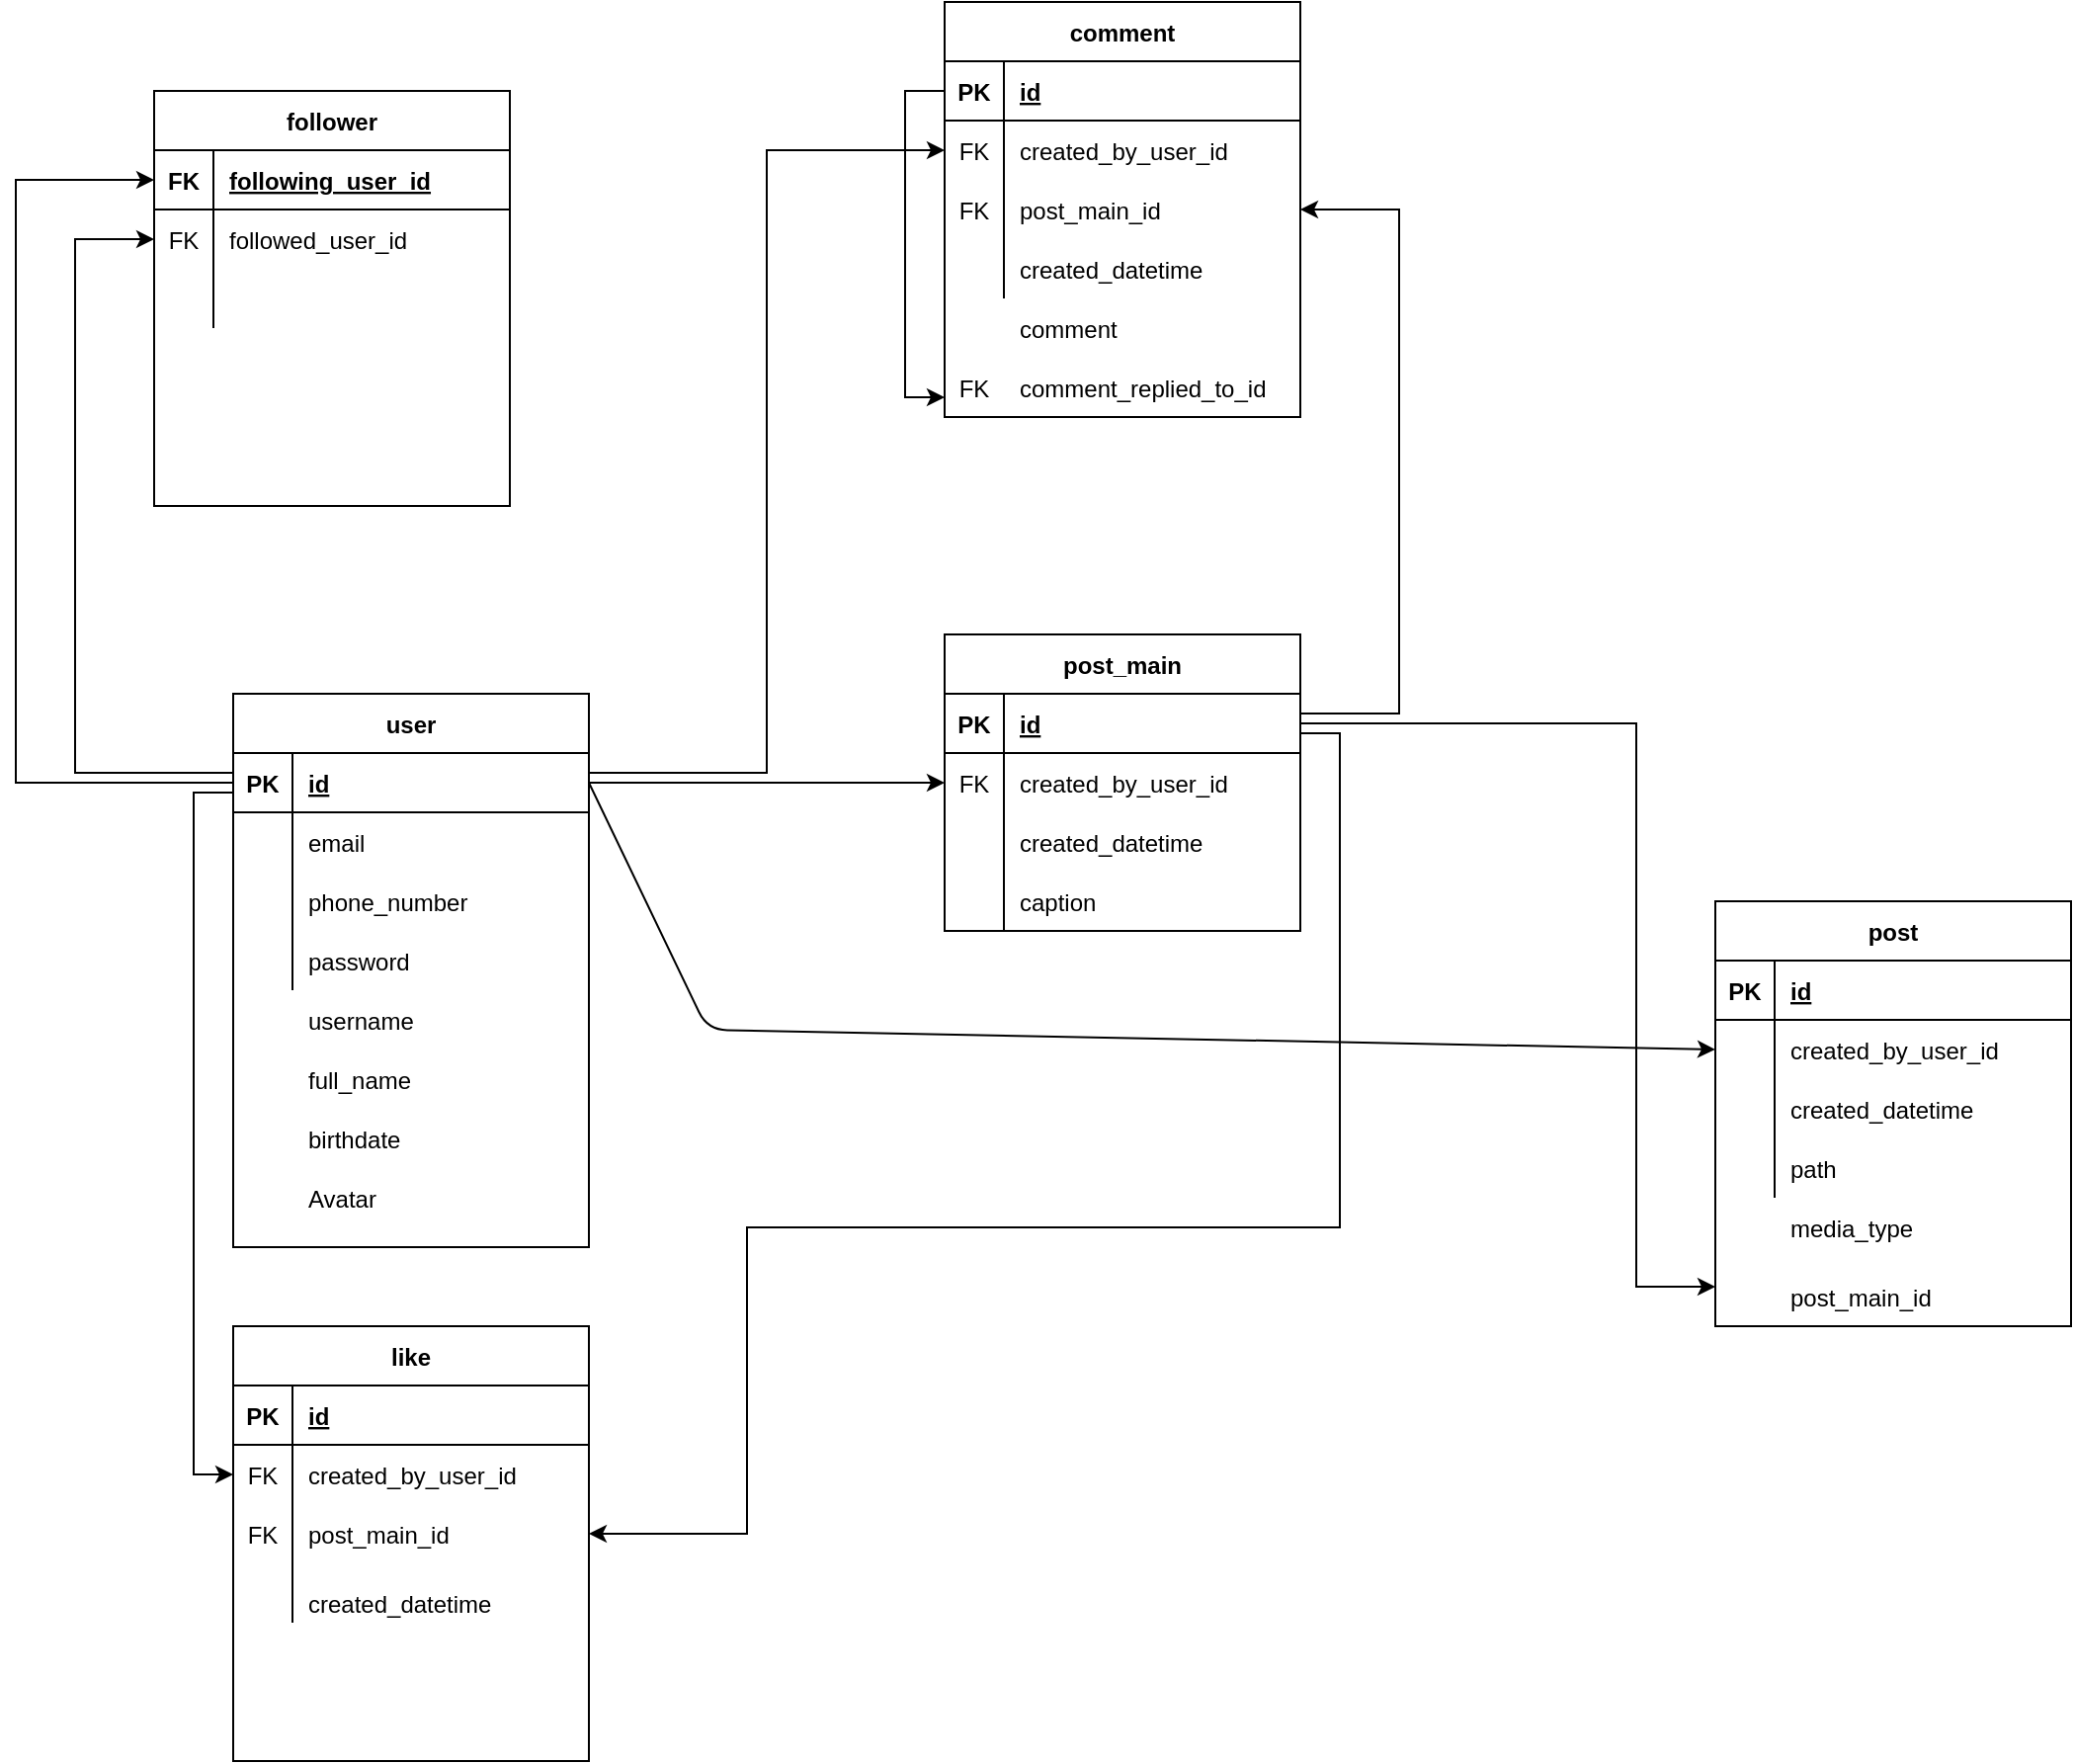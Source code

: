 <mxfile version="20.8.5" type="device"><diagram id="n9DE9smfEkgQzYJsBdhr" name="หน้า-1"><mxGraphModel dx="1160" dy="1687" grid="1" gridSize="10" guides="1" tooltips="1" connect="1" arrows="1" fold="1" page="1" pageScale="1" pageWidth="827" pageHeight="1169" math="0" shadow="0"><root><mxCell id="0"/><mxCell id="1" parent="0"/><mxCell id="JcZZN16-O_PrBwROxKfJ-8" value="user" style="shape=table;startSize=30;container=1;collapsible=1;childLayout=tableLayout;fixedRows=1;rowLines=0;fontStyle=1;align=center;resizeLast=1;" parent="1" vertex="1"><mxGeometry x="340" y="310" width="180" height="280" as="geometry"/></mxCell><mxCell id="JcZZN16-O_PrBwROxKfJ-9" value="" style="shape=tableRow;horizontal=0;startSize=0;swimlaneHead=0;swimlaneBody=0;fillColor=none;collapsible=0;dropTarget=0;points=[[0,0.5],[1,0.5]];portConstraint=eastwest;top=0;left=0;right=0;bottom=1;" parent="JcZZN16-O_PrBwROxKfJ-8" vertex="1"><mxGeometry y="30" width="180" height="30" as="geometry"/></mxCell><mxCell id="JcZZN16-O_PrBwROxKfJ-10" value="PK" style="shape=partialRectangle;connectable=0;fillColor=none;top=0;left=0;bottom=0;right=0;fontStyle=1;overflow=hidden;" parent="JcZZN16-O_PrBwROxKfJ-9" vertex="1"><mxGeometry width="30" height="30" as="geometry"><mxRectangle width="30" height="30" as="alternateBounds"/></mxGeometry></mxCell><mxCell id="JcZZN16-O_PrBwROxKfJ-11" value="id" style="shape=partialRectangle;connectable=0;fillColor=none;top=0;left=0;bottom=0;right=0;align=left;spacingLeft=6;fontStyle=5;overflow=hidden;" parent="JcZZN16-O_PrBwROxKfJ-9" vertex="1"><mxGeometry x="30" width="150" height="30" as="geometry"><mxRectangle width="150" height="30" as="alternateBounds"/></mxGeometry></mxCell><mxCell id="JcZZN16-O_PrBwROxKfJ-18" value="" style="shape=tableRow;horizontal=0;startSize=0;swimlaneHead=0;swimlaneBody=0;fillColor=none;collapsible=0;dropTarget=0;points=[[0,0.5],[1,0.5]];portConstraint=eastwest;top=0;left=0;right=0;bottom=0;" parent="JcZZN16-O_PrBwROxKfJ-8" vertex="1"><mxGeometry y="60" width="180" height="30" as="geometry"/></mxCell><mxCell id="JcZZN16-O_PrBwROxKfJ-19" value="" style="shape=partialRectangle;connectable=0;fillColor=none;top=0;left=0;bottom=0;right=0;editable=1;overflow=hidden;" parent="JcZZN16-O_PrBwROxKfJ-18" vertex="1"><mxGeometry width="30" height="30" as="geometry"><mxRectangle width="30" height="30" as="alternateBounds"/></mxGeometry></mxCell><mxCell id="JcZZN16-O_PrBwROxKfJ-20" value="email" style="shape=partialRectangle;connectable=0;fillColor=none;top=0;left=0;bottom=0;right=0;align=left;spacingLeft=6;overflow=hidden;" parent="JcZZN16-O_PrBwROxKfJ-18" vertex="1"><mxGeometry x="30" width="150" height="30" as="geometry"><mxRectangle width="150" height="30" as="alternateBounds"/></mxGeometry></mxCell><mxCell id="JcZZN16-O_PrBwROxKfJ-12" value="" style="shape=tableRow;horizontal=0;startSize=0;swimlaneHead=0;swimlaneBody=0;fillColor=none;collapsible=0;dropTarget=0;points=[[0,0.5],[1,0.5]];portConstraint=eastwest;top=0;left=0;right=0;bottom=0;" parent="JcZZN16-O_PrBwROxKfJ-8" vertex="1"><mxGeometry y="90" width="180" height="30" as="geometry"/></mxCell><mxCell id="JcZZN16-O_PrBwROxKfJ-13" value="" style="shape=partialRectangle;connectable=0;fillColor=none;top=0;left=0;bottom=0;right=0;editable=1;overflow=hidden;" parent="JcZZN16-O_PrBwROxKfJ-12" vertex="1"><mxGeometry width="30" height="30" as="geometry"><mxRectangle width="30" height="30" as="alternateBounds"/></mxGeometry></mxCell><mxCell id="JcZZN16-O_PrBwROxKfJ-14" value="phone_number" style="shape=partialRectangle;connectable=0;fillColor=none;top=0;left=0;bottom=0;right=0;align=left;spacingLeft=6;overflow=hidden;" parent="JcZZN16-O_PrBwROxKfJ-12" vertex="1"><mxGeometry x="30" width="150" height="30" as="geometry"><mxRectangle width="150" height="30" as="alternateBounds"/></mxGeometry></mxCell><mxCell id="JcZZN16-O_PrBwROxKfJ-15" value="" style="shape=tableRow;horizontal=0;startSize=0;swimlaneHead=0;swimlaneBody=0;fillColor=none;collapsible=0;dropTarget=0;points=[[0,0.5],[1,0.5]];portConstraint=eastwest;top=0;left=0;right=0;bottom=0;" parent="JcZZN16-O_PrBwROxKfJ-8" vertex="1"><mxGeometry y="120" width="180" height="30" as="geometry"/></mxCell><mxCell id="JcZZN16-O_PrBwROxKfJ-16" value="" style="shape=partialRectangle;connectable=0;fillColor=none;top=0;left=0;bottom=0;right=0;editable=1;overflow=hidden;" parent="JcZZN16-O_PrBwROxKfJ-15" vertex="1"><mxGeometry width="30" height="30" as="geometry"><mxRectangle width="30" height="30" as="alternateBounds"/></mxGeometry></mxCell><mxCell id="JcZZN16-O_PrBwROxKfJ-17" value="password" style="shape=partialRectangle;connectable=0;fillColor=none;top=0;left=0;bottom=0;right=0;align=left;spacingLeft=6;overflow=hidden;" parent="JcZZN16-O_PrBwROxKfJ-15" vertex="1"><mxGeometry x="30" width="150" height="30" as="geometry"><mxRectangle width="150" height="30" as="alternateBounds"/></mxGeometry></mxCell><mxCell id="JcZZN16-O_PrBwROxKfJ-25" value="post_main" style="shape=table;startSize=30;container=1;collapsible=1;childLayout=tableLayout;fixedRows=1;rowLines=0;fontStyle=1;align=center;resizeLast=1;" parent="1" vertex="1"><mxGeometry x="700" y="280" width="180" height="150" as="geometry"/></mxCell><mxCell id="JcZZN16-O_PrBwROxKfJ-26" value="" style="shape=tableRow;horizontal=0;startSize=0;swimlaneHead=0;swimlaneBody=0;fillColor=none;collapsible=0;dropTarget=0;points=[[0,0.5],[1,0.5]];portConstraint=eastwest;top=0;left=0;right=0;bottom=1;" parent="JcZZN16-O_PrBwROxKfJ-25" vertex="1"><mxGeometry y="30" width="180" height="30" as="geometry"/></mxCell><mxCell id="JcZZN16-O_PrBwROxKfJ-27" value="PK" style="shape=partialRectangle;connectable=0;fillColor=none;top=0;left=0;bottom=0;right=0;fontStyle=1;overflow=hidden;" parent="JcZZN16-O_PrBwROxKfJ-26" vertex="1"><mxGeometry width="30" height="30" as="geometry"><mxRectangle width="30" height="30" as="alternateBounds"/></mxGeometry></mxCell><mxCell id="JcZZN16-O_PrBwROxKfJ-28" value="id" style="shape=partialRectangle;connectable=0;fillColor=none;top=0;left=0;bottom=0;right=0;align=left;spacingLeft=6;fontStyle=5;overflow=hidden;" parent="JcZZN16-O_PrBwROxKfJ-26" vertex="1"><mxGeometry x="30" width="150" height="30" as="geometry"><mxRectangle width="150" height="30" as="alternateBounds"/></mxGeometry></mxCell><mxCell id="JcZZN16-O_PrBwROxKfJ-29" value="" style="shape=tableRow;horizontal=0;startSize=0;swimlaneHead=0;swimlaneBody=0;fillColor=none;collapsible=0;dropTarget=0;points=[[0,0.5],[1,0.5]];portConstraint=eastwest;top=0;left=0;right=0;bottom=0;" parent="JcZZN16-O_PrBwROxKfJ-25" vertex="1"><mxGeometry y="60" width="180" height="30" as="geometry"/></mxCell><mxCell id="JcZZN16-O_PrBwROxKfJ-30" value="FK" style="shape=partialRectangle;connectable=0;fillColor=none;top=0;left=0;bottom=0;right=0;editable=1;overflow=hidden;" parent="JcZZN16-O_PrBwROxKfJ-29" vertex="1"><mxGeometry width="30" height="30" as="geometry"><mxRectangle width="30" height="30" as="alternateBounds"/></mxGeometry></mxCell><mxCell id="JcZZN16-O_PrBwROxKfJ-31" value="created_by_user_id" style="shape=partialRectangle;connectable=0;fillColor=none;top=0;left=0;bottom=0;right=0;align=left;spacingLeft=6;overflow=hidden;" parent="JcZZN16-O_PrBwROxKfJ-29" vertex="1"><mxGeometry x="30" width="150" height="30" as="geometry"><mxRectangle width="150" height="30" as="alternateBounds"/></mxGeometry></mxCell><mxCell id="JcZZN16-O_PrBwROxKfJ-32" value="" style="shape=tableRow;horizontal=0;startSize=0;swimlaneHead=0;swimlaneBody=0;fillColor=none;collapsible=0;dropTarget=0;points=[[0,0.5],[1,0.5]];portConstraint=eastwest;top=0;left=0;right=0;bottom=0;" parent="JcZZN16-O_PrBwROxKfJ-25" vertex="1"><mxGeometry y="90" width="180" height="30" as="geometry"/></mxCell><mxCell id="JcZZN16-O_PrBwROxKfJ-33" value="" style="shape=partialRectangle;connectable=0;fillColor=none;top=0;left=0;bottom=0;right=0;editable=1;overflow=hidden;" parent="JcZZN16-O_PrBwROxKfJ-32" vertex="1"><mxGeometry width="30" height="30" as="geometry"><mxRectangle width="30" height="30" as="alternateBounds"/></mxGeometry></mxCell><mxCell id="JcZZN16-O_PrBwROxKfJ-34" value="created_datetime" style="shape=partialRectangle;connectable=0;fillColor=none;top=0;left=0;bottom=0;right=0;align=left;spacingLeft=6;overflow=hidden;" parent="JcZZN16-O_PrBwROxKfJ-32" vertex="1"><mxGeometry x="30" width="150" height="30" as="geometry"><mxRectangle width="150" height="30" as="alternateBounds"/></mxGeometry></mxCell><mxCell id="JcZZN16-O_PrBwROxKfJ-35" value="" style="shape=tableRow;horizontal=0;startSize=0;swimlaneHead=0;swimlaneBody=0;fillColor=none;collapsible=0;dropTarget=0;points=[[0,0.5],[1,0.5]];portConstraint=eastwest;top=0;left=0;right=0;bottom=0;" parent="JcZZN16-O_PrBwROxKfJ-25" vertex="1"><mxGeometry y="120" width="180" height="30" as="geometry"/></mxCell><mxCell id="JcZZN16-O_PrBwROxKfJ-36" value="" style="shape=partialRectangle;connectable=0;fillColor=none;top=0;left=0;bottom=0;right=0;editable=1;overflow=hidden;" parent="JcZZN16-O_PrBwROxKfJ-35" vertex="1"><mxGeometry width="30" height="30" as="geometry"><mxRectangle width="30" height="30" as="alternateBounds"/></mxGeometry></mxCell><mxCell id="JcZZN16-O_PrBwROxKfJ-37" value="caption" style="shape=partialRectangle;connectable=0;fillColor=none;top=0;left=0;bottom=0;right=0;align=left;spacingLeft=6;overflow=hidden;" parent="JcZZN16-O_PrBwROxKfJ-35" vertex="1"><mxGeometry x="30" width="150" height="30" as="geometry"><mxRectangle width="150" height="30" as="alternateBounds"/></mxGeometry></mxCell><mxCell id="JcZZN16-O_PrBwROxKfJ-40" value="username" style="shape=partialRectangle;connectable=0;fillColor=none;top=0;left=0;bottom=0;right=0;align=left;spacingLeft=6;overflow=hidden;" parent="1" vertex="1"><mxGeometry x="370" y="460" width="150" height="30" as="geometry"><mxRectangle width="150" height="30" as="alternateBounds"/></mxGeometry></mxCell><mxCell id="JcZZN16-O_PrBwROxKfJ-41" value="full_name" style="shape=partialRectangle;connectable=0;fillColor=none;top=0;left=0;bottom=0;right=0;align=left;spacingLeft=6;overflow=hidden;" parent="1" vertex="1"><mxGeometry x="370" y="490" width="150" height="30" as="geometry"><mxRectangle width="150" height="30" as="alternateBounds"/></mxGeometry></mxCell><mxCell id="JcZZN16-O_PrBwROxKfJ-43" value="post" style="shape=table;startSize=30;container=1;collapsible=1;childLayout=tableLayout;fixedRows=1;rowLines=0;fontStyle=1;align=center;resizeLast=1;" parent="1" vertex="1"><mxGeometry x="1090" y="415" width="180" height="215" as="geometry"/></mxCell><mxCell id="JcZZN16-O_PrBwROxKfJ-44" value="" style="shape=tableRow;horizontal=0;startSize=0;swimlaneHead=0;swimlaneBody=0;fillColor=none;collapsible=0;dropTarget=0;points=[[0,0.5],[1,0.5]];portConstraint=eastwest;top=0;left=0;right=0;bottom=1;" parent="JcZZN16-O_PrBwROxKfJ-43" vertex="1"><mxGeometry y="30" width="180" height="30" as="geometry"/></mxCell><mxCell id="JcZZN16-O_PrBwROxKfJ-45" value="PK" style="shape=partialRectangle;connectable=0;fillColor=none;top=0;left=0;bottom=0;right=0;fontStyle=1;overflow=hidden;" parent="JcZZN16-O_PrBwROxKfJ-44" vertex="1"><mxGeometry width="30" height="30" as="geometry"><mxRectangle width="30" height="30" as="alternateBounds"/></mxGeometry></mxCell><mxCell id="JcZZN16-O_PrBwROxKfJ-46" value="id" style="shape=partialRectangle;connectable=0;fillColor=none;top=0;left=0;bottom=0;right=0;align=left;spacingLeft=6;fontStyle=5;overflow=hidden;" parent="JcZZN16-O_PrBwROxKfJ-44" vertex="1"><mxGeometry x="30" width="150" height="30" as="geometry"><mxRectangle width="150" height="30" as="alternateBounds"/></mxGeometry></mxCell><mxCell id="JcZZN16-O_PrBwROxKfJ-47" value="" style="shape=tableRow;horizontal=0;startSize=0;swimlaneHead=0;swimlaneBody=0;fillColor=none;collapsible=0;dropTarget=0;points=[[0,0.5],[1,0.5]];portConstraint=eastwest;top=0;left=0;right=0;bottom=0;" parent="JcZZN16-O_PrBwROxKfJ-43" vertex="1"><mxGeometry y="60" width="180" height="30" as="geometry"/></mxCell><mxCell id="JcZZN16-O_PrBwROxKfJ-48" value="" style="shape=partialRectangle;connectable=0;fillColor=none;top=0;left=0;bottom=0;right=0;editable=1;overflow=hidden;" parent="JcZZN16-O_PrBwROxKfJ-47" vertex="1"><mxGeometry width="30" height="30" as="geometry"><mxRectangle width="30" height="30" as="alternateBounds"/></mxGeometry></mxCell><mxCell id="JcZZN16-O_PrBwROxKfJ-49" value="created_by_user_id" style="shape=partialRectangle;connectable=0;fillColor=none;top=0;left=0;bottom=0;right=0;align=left;spacingLeft=6;overflow=hidden;" parent="JcZZN16-O_PrBwROxKfJ-47" vertex="1"><mxGeometry x="30" width="150" height="30" as="geometry"><mxRectangle width="150" height="30" as="alternateBounds"/></mxGeometry></mxCell><mxCell id="JcZZN16-O_PrBwROxKfJ-50" value="" style="shape=tableRow;horizontal=0;startSize=0;swimlaneHead=0;swimlaneBody=0;fillColor=none;collapsible=0;dropTarget=0;points=[[0,0.5],[1,0.5]];portConstraint=eastwest;top=0;left=0;right=0;bottom=0;" parent="JcZZN16-O_PrBwROxKfJ-43" vertex="1"><mxGeometry y="90" width="180" height="30" as="geometry"/></mxCell><mxCell id="JcZZN16-O_PrBwROxKfJ-51" value="" style="shape=partialRectangle;connectable=0;fillColor=none;top=0;left=0;bottom=0;right=0;editable=1;overflow=hidden;" parent="JcZZN16-O_PrBwROxKfJ-50" vertex="1"><mxGeometry width="30" height="30" as="geometry"><mxRectangle width="30" height="30" as="alternateBounds"/></mxGeometry></mxCell><mxCell id="JcZZN16-O_PrBwROxKfJ-52" value="created_datetime" style="shape=partialRectangle;connectable=0;fillColor=none;top=0;left=0;bottom=0;right=0;align=left;spacingLeft=6;overflow=hidden;" parent="JcZZN16-O_PrBwROxKfJ-50" vertex="1"><mxGeometry x="30" width="150" height="30" as="geometry"><mxRectangle width="150" height="30" as="alternateBounds"/></mxGeometry></mxCell><mxCell id="JcZZN16-O_PrBwROxKfJ-53" value="" style="shape=tableRow;horizontal=0;startSize=0;swimlaneHead=0;swimlaneBody=0;fillColor=none;collapsible=0;dropTarget=0;points=[[0,0.5],[1,0.5]];portConstraint=eastwest;top=0;left=0;right=0;bottom=0;" parent="JcZZN16-O_PrBwROxKfJ-43" vertex="1"><mxGeometry y="120" width="180" height="30" as="geometry"/></mxCell><mxCell id="JcZZN16-O_PrBwROxKfJ-54" value="" style="shape=partialRectangle;connectable=0;fillColor=none;top=0;left=0;bottom=0;right=0;editable=1;overflow=hidden;" parent="JcZZN16-O_PrBwROxKfJ-53" vertex="1"><mxGeometry width="30" height="30" as="geometry"><mxRectangle width="30" height="30" as="alternateBounds"/></mxGeometry></mxCell><mxCell id="JcZZN16-O_PrBwROxKfJ-55" value="path" style="shape=partialRectangle;connectable=0;fillColor=none;top=0;left=0;bottom=0;right=0;align=left;spacingLeft=6;overflow=hidden;" parent="JcZZN16-O_PrBwROxKfJ-53" vertex="1"><mxGeometry x="30" width="150" height="30" as="geometry"><mxRectangle width="150" height="30" as="alternateBounds"/></mxGeometry></mxCell><mxCell id="JcZZN16-O_PrBwROxKfJ-57" value="media_type" style="shape=partialRectangle;connectable=0;fillColor=none;top=0;left=0;bottom=0;right=0;align=left;spacingLeft=6;overflow=hidden;" parent="1" vertex="1"><mxGeometry x="1120" y="565" width="150" height="30" as="geometry"><mxRectangle width="150" height="30" as="alternateBounds"/></mxGeometry></mxCell><mxCell id="JcZZN16-O_PrBwROxKfJ-74" style="edgeStyle=orthogonalEdgeStyle;rounded=0;orthogonalLoop=1;jettySize=auto;html=1;exitX=1;exitY=0.5;exitDx=0;exitDy=0;entryX=0;entryY=0.5;entryDx=0;entryDy=0;" parent="1" source="JcZZN16-O_PrBwROxKfJ-9" target="JcZZN16-O_PrBwROxKfJ-29" edge="1"><mxGeometry relative="1" as="geometry"/></mxCell><mxCell id="JcZZN16-O_PrBwROxKfJ-75" style="edgeStyle=orthogonalEdgeStyle;rounded=0;orthogonalLoop=1;jettySize=auto;html=1;exitX=1;exitY=0.5;exitDx=0;exitDy=0;" parent="1" source="JcZZN16-O_PrBwROxKfJ-26" edge="1"><mxGeometry relative="1" as="geometry"><mxPoint x="1090" y="610" as="targetPoint"/><Array as="points"><mxPoint x="1050" y="325"/><mxPoint x="1050" y="610"/></Array></mxGeometry></mxCell><mxCell id="JcZZN16-O_PrBwROxKfJ-77" value="comment" style="shape=table;startSize=30;container=1;collapsible=1;childLayout=tableLayout;fixedRows=1;rowLines=0;fontStyle=1;align=center;resizeLast=1;" parent="1" vertex="1"><mxGeometry x="700" y="-40" width="180" height="210" as="geometry"/></mxCell><mxCell id="JcZZN16-O_PrBwROxKfJ-78" value="" style="shape=tableRow;horizontal=0;startSize=0;swimlaneHead=0;swimlaneBody=0;fillColor=none;collapsible=0;dropTarget=0;points=[[0,0.5],[1,0.5]];portConstraint=eastwest;top=0;left=0;right=0;bottom=1;" parent="JcZZN16-O_PrBwROxKfJ-77" vertex="1"><mxGeometry y="30" width="180" height="30" as="geometry"/></mxCell><mxCell id="JcZZN16-O_PrBwROxKfJ-79" value="PK" style="shape=partialRectangle;connectable=0;fillColor=none;top=0;left=0;bottom=0;right=0;fontStyle=1;overflow=hidden;" parent="JcZZN16-O_PrBwROxKfJ-78" vertex="1"><mxGeometry width="30" height="30" as="geometry"><mxRectangle width="30" height="30" as="alternateBounds"/></mxGeometry></mxCell><mxCell id="JcZZN16-O_PrBwROxKfJ-80" value="id" style="shape=partialRectangle;connectable=0;fillColor=none;top=0;left=0;bottom=0;right=0;align=left;spacingLeft=6;fontStyle=5;overflow=hidden;" parent="JcZZN16-O_PrBwROxKfJ-78" vertex="1"><mxGeometry x="30" width="150" height="30" as="geometry"><mxRectangle width="150" height="30" as="alternateBounds"/></mxGeometry></mxCell><mxCell id="JcZZN16-O_PrBwROxKfJ-81" value="" style="shape=tableRow;horizontal=0;startSize=0;swimlaneHead=0;swimlaneBody=0;fillColor=none;collapsible=0;dropTarget=0;points=[[0,0.5],[1,0.5]];portConstraint=eastwest;top=0;left=0;right=0;bottom=0;" parent="JcZZN16-O_PrBwROxKfJ-77" vertex="1"><mxGeometry y="60" width="180" height="30" as="geometry"/></mxCell><mxCell id="JcZZN16-O_PrBwROxKfJ-82" value="FK" style="shape=partialRectangle;connectable=0;fillColor=none;top=0;left=0;bottom=0;right=0;editable=1;overflow=hidden;" parent="JcZZN16-O_PrBwROxKfJ-81" vertex="1"><mxGeometry width="30" height="30" as="geometry"><mxRectangle width="30" height="30" as="alternateBounds"/></mxGeometry></mxCell><mxCell id="JcZZN16-O_PrBwROxKfJ-83" value="created_by_user_id" style="shape=partialRectangle;connectable=0;fillColor=none;top=0;left=0;bottom=0;right=0;align=left;spacingLeft=6;overflow=hidden;" parent="JcZZN16-O_PrBwROxKfJ-81" vertex="1"><mxGeometry x="30" width="150" height="30" as="geometry"><mxRectangle width="150" height="30" as="alternateBounds"/></mxGeometry></mxCell><mxCell id="JcZZN16-O_PrBwROxKfJ-84" value="" style="shape=tableRow;horizontal=0;startSize=0;swimlaneHead=0;swimlaneBody=0;fillColor=none;collapsible=0;dropTarget=0;points=[[0,0.5],[1,0.5]];portConstraint=eastwest;top=0;left=0;right=0;bottom=0;" parent="JcZZN16-O_PrBwROxKfJ-77" vertex="1"><mxGeometry y="90" width="180" height="30" as="geometry"/></mxCell><mxCell id="JcZZN16-O_PrBwROxKfJ-85" value="FK" style="shape=partialRectangle;connectable=0;fillColor=none;top=0;left=0;bottom=0;right=0;editable=1;overflow=hidden;" parent="JcZZN16-O_PrBwROxKfJ-84" vertex="1"><mxGeometry width="30" height="30" as="geometry"><mxRectangle width="30" height="30" as="alternateBounds"/></mxGeometry></mxCell><mxCell id="JcZZN16-O_PrBwROxKfJ-86" value="post_main_id" style="shape=partialRectangle;connectable=0;fillColor=none;top=0;left=0;bottom=0;right=0;align=left;spacingLeft=6;overflow=hidden;" parent="JcZZN16-O_PrBwROxKfJ-84" vertex="1"><mxGeometry x="30" width="150" height="30" as="geometry"><mxRectangle width="150" height="30" as="alternateBounds"/></mxGeometry></mxCell><mxCell id="JcZZN16-O_PrBwROxKfJ-87" value="" style="shape=tableRow;horizontal=0;startSize=0;swimlaneHead=0;swimlaneBody=0;fillColor=none;collapsible=0;dropTarget=0;points=[[0,0.5],[1,0.5]];portConstraint=eastwest;top=0;left=0;right=0;bottom=0;" parent="JcZZN16-O_PrBwROxKfJ-77" vertex="1"><mxGeometry y="120" width="180" height="30" as="geometry"/></mxCell><mxCell id="JcZZN16-O_PrBwROxKfJ-88" value="" style="shape=partialRectangle;connectable=0;fillColor=none;top=0;left=0;bottom=0;right=0;editable=1;overflow=hidden;" parent="JcZZN16-O_PrBwROxKfJ-87" vertex="1"><mxGeometry width="30" height="30" as="geometry"><mxRectangle width="30" height="30" as="alternateBounds"/></mxGeometry></mxCell><mxCell id="JcZZN16-O_PrBwROxKfJ-89" value="created_datetime" style="shape=partialRectangle;connectable=0;fillColor=none;top=0;left=0;bottom=0;right=0;align=left;spacingLeft=6;overflow=hidden;" parent="JcZZN16-O_PrBwROxKfJ-87" vertex="1"><mxGeometry x="30" width="150" height="30" as="geometry"><mxRectangle width="150" height="30" as="alternateBounds"/></mxGeometry></mxCell><mxCell id="JcZZN16-O_PrBwROxKfJ-93" value="comment" style="shape=partialRectangle;connectable=0;fillColor=none;top=0;left=0;bottom=0;right=0;align=left;spacingLeft=6;overflow=hidden;" parent="1" vertex="1"><mxGeometry x="730" y="110" width="150" height="30" as="geometry"><mxRectangle width="150" height="30" as="alternateBounds"/></mxGeometry></mxCell><mxCell id="JcZZN16-O_PrBwROxKfJ-94" value="comment_replied_to_id" style="shape=partialRectangle;connectable=0;fillColor=none;top=0;left=0;bottom=0;right=0;align=left;spacingLeft=6;overflow=hidden;" parent="1" vertex="1"><mxGeometry x="730" y="140" width="150" height="30" as="geometry"><mxRectangle width="150" height="30" as="alternateBounds"/></mxGeometry></mxCell><mxCell id="JcZZN16-O_PrBwROxKfJ-95" style="edgeStyle=orthogonalEdgeStyle;rounded=0;orthogonalLoop=1;jettySize=auto;html=1;exitX=1;exitY=0.5;exitDx=0;exitDy=0;entryX=0;entryY=0.5;entryDx=0;entryDy=0;" parent="1" source="JcZZN16-O_PrBwROxKfJ-9" target="JcZZN16-O_PrBwROxKfJ-81" edge="1"><mxGeometry relative="1" as="geometry"><Array as="points"><mxPoint x="520" y="350"/><mxPoint x="610" y="350"/><mxPoint x="610" y="35"/></Array></mxGeometry></mxCell><mxCell id="JcZZN16-O_PrBwROxKfJ-98" style="edgeStyle=orthogonalEdgeStyle;rounded=0;orthogonalLoop=1;jettySize=auto;html=1;exitX=1;exitY=0.5;exitDx=0;exitDy=0;entryX=1;entryY=0.5;entryDx=0;entryDy=0;" parent="1" source="JcZZN16-O_PrBwROxKfJ-26" target="JcZZN16-O_PrBwROxKfJ-84" edge="1"><mxGeometry relative="1" as="geometry"><Array as="points"><mxPoint x="880" y="320"/><mxPoint x="930" y="320"/><mxPoint x="930" y="65"/></Array></mxGeometry></mxCell><mxCell id="JcZZN16-O_PrBwROxKfJ-99" style="edgeStyle=orthogonalEdgeStyle;rounded=0;orthogonalLoop=1;jettySize=auto;html=1;exitX=0;exitY=0.5;exitDx=0;exitDy=0;" parent="1" source="JcZZN16-O_PrBwROxKfJ-78" edge="1"><mxGeometry relative="1" as="geometry"><mxPoint x="700" y="160" as="targetPoint"/><Array as="points"><mxPoint x="680" y="5"/><mxPoint x="680" y="160"/></Array></mxGeometry></mxCell><mxCell id="JcZZN16-O_PrBwROxKfJ-100" value="FK" style="shape=partialRectangle;connectable=0;fillColor=none;top=0;left=0;bottom=0;right=0;editable=1;overflow=hidden;" parent="1" vertex="1"><mxGeometry x="700" y="140" width="30" height="30" as="geometry"><mxRectangle width="30" height="30" as="alternateBounds"/></mxGeometry></mxCell><mxCell id="JcZZN16-O_PrBwROxKfJ-101" value="follower" style="shape=table;startSize=30;container=1;collapsible=1;childLayout=tableLayout;fixedRows=1;rowLines=0;fontStyle=1;align=center;resizeLast=1;" parent="1" vertex="1"><mxGeometry x="300" y="5" width="180" height="210" as="geometry"/></mxCell><mxCell id="JcZZN16-O_PrBwROxKfJ-102" value="" style="shape=tableRow;horizontal=0;startSize=0;swimlaneHead=0;swimlaneBody=0;fillColor=none;collapsible=0;dropTarget=0;points=[[0,0.5],[1,0.5]];portConstraint=eastwest;top=0;left=0;right=0;bottom=1;" parent="JcZZN16-O_PrBwROxKfJ-101" vertex="1"><mxGeometry y="30" width="180" height="30" as="geometry"/></mxCell><mxCell id="JcZZN16-O_PrBwROxKfJ-103" value="FK" style="shape=partialRectangle;connectable=0;fillColor=none;top=0;left=0;bottom=0;right=0;fontStyle=1;overflow=hidden;" parent="JcZZN16-O_PrBwROxKfJ-102" vertex="1"><mxGeometry width="30" height="30" as="geometry"><mxRectangle width="30" height="30" as="alternateBounds"/></mxGeometry></mxCell><mxCell id="JcZZN16-O_PrBwROxKfJ-104" value="following_user_id" style="shape=partialRectangle;connectable=0;fillColor=none;top=0;left=0;bottom=0;right=0;align=left;spacingLeft=6;fontStyle=5;overflow=hidden;" parent="JcZZN16-O_PrBwROxKfJ-102" vertex="1"><mxGeometry x="30" width="150" height="30" as="geometry"><mxRectangle width="150" height="30" as="alternateBounds"/></mxGeometry></mxCell><mxCell id="JcZZN16-O_PrBwROxKfJ-108" value="" style="shape=tableRow;horizontal=0;startSize=0;swimlaneHead=0;swimlaneBody=0;fillColor=none;collapsible=0;dropTarget=0;points=[[0,0.5],[1,0.5]];portConstraint=eastwest;top=0;left=0;right=0;bottom=0;" parent="JcZZN16-O_PrBwROxKfJ-101" vertex="1"><mxGeometry y="60" width="180" height="30" as="geometry"/></mxCell><mxCell id="JcZZN16-O_PrBwROxKfJ-109" value="FK" style="shape=partialRectangle;connectable=0;fillColor=none;top=0;left=0;bottom=0;right=0;editable=1;overflow=hidden;" parent="JcZZN16-O_PrBwROxKfJ-108" vertex="1"><mxGeometry width="30" height="30" as="geometry"><mxRectangle width="30" height="30" as="alternateBounds"/></mxGeometry></mxCell><mxCell id="JcZZN16-O_PrBwROxKfJ-110" value="followed_user_id" style="shape=partialRectangle;connectable=0;fillColor=none;top=0;left=0;bottom=0;right=0;align=left;spacingLeft=6;overflow=hidden;" parent="JcZZN16-O_PrBwROxKfJ-108" vertex="1"><mxGeometry x="30" width="150" height="30" as="geometry"><mxRectangle width="150" height="30" as="alternateBounds"/></mxGeometry></mxCell><mxCell id="JcZZN16-O_PrBwROxKfJ-111" value="" style="shape=tableRow;horizontal=0;startSize=0;swimlaneHead=0;swimlaneBody=0;fillColor=none;collapsible=0;dropTarget=0;points=[[0,0.5],[1,0.5]];portConstraint=eastwest;top=0;left=0;right=0;bottom=0;" parent="JcZZN16-O_PrBwROxKfJ-101" vertex="1"><mxGeometry y="90" width="180" height="30" as="geometry"/></mxCell><mxCell id="JcZZN16-O_PrBwROxKfJ-112" value="" style="shape=partialRectangle;connectable=0;fillColor=none;top=0;left=0;bottom=0;right=0;editable=1;overflow=hidden;" parent="JcZZN16-O_PrBwROxKfJ-111" vertex="1"><mxGeometry width="30" height="30" as="geometry"><mxRectangle width="30" height="30" as="alternateBounds"/></mxGeometry></mxCell><mxCell id="JcZZN16-O_PrBwROxKfJ-113" value="" style="shape=partialRectangle;connectable=0;fillColor=none;top=0;left=0;bottom=0;right=0;align=left;spacingLeft=6;overflow=hidden;" parent="JcZZN16-O_PrBwROxKfJ-111" vertex="1"><mxGeometry x="30" width="150" height="30" as="geometry"><mxRectangle width="150" height="30" as="alternateBounds"/></mxGeometry></mxCell><mxCell id="JcZZN16-O_PrBwROxKfJ-117" style="edgeStyle=orthogonalEdgeStyle;rounded=0;orthogonalLoop=1;jettySize=auto;html=1;exitX=0;exitY=0.5;exitDx=0;exitDy=0;entryX=0;entryY=0.5;entryDx=0;entryDy=0;" parent="1" source="JcZZN16-O_PrBwROxKfJ-9" target="JcZZN16-O_PrBwROxKfJ-102" edge="1"><mxGeometry relative="1" as="geometry"><Array as="points"><mxPoint x="230" y="355"/><mxPoint x="230" y="50"/></Array></mxGeometry></mxCell><mxCell id="JcZZN16-O_PrBwROxKfJ-118" style="edgeStyle=orthogonalEdgeStyle;rounded=0;orthogonalLoop=1;jettySize=auto;html=1;exitX=0;exitY=0.5;exitDx=0;exitDy=0;entryX=0;entryY=0.5;entryDx=0;entryDy=0;" parent="1" source="JcZZN16-O_PrBwROxKfJ-9" target="JcZZN16-O_PrBwROxKfJ-108" edge="1"><mxGeometry relative="1" as="geometry"><Array as="points"><mxPoint x="340" y="350"/><mxPoint x="260" y="350"/><mxPoint x="260" y="80"/></Array></mxGeometry></mxCell><mxCell id="JcZZN16-O_PrBwROxKfJ-132" value="like" style="shape=table;startSize=30;container=1;collapsible=1;childLayout=tableLayout;fixedRows=1;rowLines=0;fontStyle=1;align=center;resizeLast=1;" parent="1" vertex="1"><mxGeometry x="340" y="630" width="180" height="220" as="geometry"/></mxCell><mxCell id="JcZZN16-O_PrBwROxKfJ-133" value="" style="shape=tableRow;horizontal=0;startSize=0;swimlaneHead=0;swimlaneBody=0;fillColor=none;collapsible=0;dropTarget=0;points=[[0,0.5],[1,0.5]];portConstraint=eastwest;top=0;left=0;right=0;bottom=1;" parent="JcZZN16-O_PrBwROxKfJ-132" vertex="1"><mxGeometry y="30" width="180" height="30" as="geometry"/></mxCell><mxCell id="JcZZN16-O_PrBwROxKfJ-134" value="PK" style="shape=partialRectangle;connectable=0;fillColor=none;top=0;left=0;bottom=0;right=0;fontStyle=1;overflow=hidden;" parent="JcZZN16-O_PrBwROxKfJ-133" vertex="1"><mxGeometry width="30" height="30" as="geometry"><mxRectangle width="30" height="30" as="alternateBounds"/></mxGeometry></mxCell><mxCell id="JcZZN16-O_PrBwROxKfJ-135" value="id" style="shape=partialRectangle;connectable=0;fillColor=none;top=0;left=0;bottom=0;right=0;align=left;spacingLeft=6;fontStyle=5;overflow=hidden;" parent="JcZZN16-O_PrBwROxKfJ-133" vertex="1"><mxGeometry x="30" width="150" height="30" as="geometry"><mxRectangle width="150" height="30" as="alternateBounds"/></mxGeometry></mxCell><mxCell id="JcZZN16-O_PrBwROxKfJ-136" value="" style="shape=tableRow;horizontal=0;startSize=0;swimlaneHead=0;swimlaneBody=0;fillColor=none;collapsible=0;dropTarget=0;points=[[0,0.5],[1,0.5]];portConstraint=eastwest;top=0;left=0;right=0;bottom=0;" parent="JcZZN16-O_PrBwROxKfJ-132" vertex="1"><mxGeometry y="60" width="180" height="30" as="geometry"/></mxCell><mxCell id="JcZZN16-O_PrBwROxKfJ-137" value="FK" style="shape=partialRectangle;connectable=0;fillColor=none;top=0;left=0;bottom=0;right=0;editable=1;overflow=hidden;" parent="JcZZN16-O_PrBwROxKfJ-136" vertex="1"><mxGeometry width="30" height="30" as="geometry"><mxRectangle width="30" height="30" as="alternateBounds"/></mxGeometry></mxCell><mxCell id="JcZZN16-O_PrBwROxKfJ-138" value="created_by_user_id" style="shape=partialRectangle;connectable=0;fillColor=none;top=0;left=0;bottom=0;right=0;align=left;spacingLeft=6;overflow=hidden;" parent="JcZZN16-O_PrBwROxKfJ-136" vertex="1"><mxGeometry x="30" width="150" height="30" as="geometry"><mxRectangle width="150" height="30" as="alternateBounds"/></mxGeometry></mxCell><mxCell id="JcZZN16-O_PrBwROxKfJ-139" value="" style="shape=tableRow;horizontal=0;startSize=0;swimlaneHead=0;swimlaneBody=0;fillColor=none;collapsible=0;dropTarget=0;points=[[0,0.5],[1,0.5]];portConstraint=eastwest;top=0;left=0;right=0;bottom=0;" parent="JcZZN16-O_PrBwROxKfJ-132" vertex="1"><mxGeometry y="90" width="180" height="30" as="geometry"/></mxCell><mxCell id="JcZZN16-O_PrBwROxKfJ-140" value="FK" style="shape=partialRectangle;connectable=0;fillColor=none;top=0;left=0;bottom=0;right=0;editable=1;overflow=hidden;" parent="JcZZN16-O_PrBwROxKfJ-139" vertex="1"><mxGeometry width="30" height="30" as="geometry"><mxRectangle width="30" height="30" as="alternateBounds"/></mxGeometry></mxCell><mxCell id="JcZZN16-O_PrBwROxKfJ-141" value="post_main_id" style="shape=partialRectangle;connectable=0;fillColor=none;top=0;left=0;bottom=0;right=0;align=left;spacingLeft=6;overflow=hidden;" parent="JcZZN16-O_PrBwROxKfJ-139" vertex="1"><mxGeometry x="30" width="150" height="30" as="geometry"><mxRectangle width="150" height="30" as="alternateBounds"/></mxGeometry></mxCell><mxCell id="JcZZN16-O_PrBwROxKfJ-142" value="" style="shape=tableRow;horizontal=0;startSize=0;swimlaneHead=0;swimlaneBody=0;fillColor=none;collapsible=0;dropTarget=0;points=[[0,0.5],[1,0.5]];portConstraint=eastwest;top=0;left=0;right=0;bottom=0;" parent="JcZZN16-O_PrBwROxKfJ-132" vertex="1"><mxGeometry y="120" width="180" height="30" as="geometry"/></mxCell><mxCell id="JcZZN16-O_PrBwROxKfJ-143" value="" style="shape=partialRectangle;connectable=0;fillColor=none;top=0;left=0;bottom=0;right=0;editable=1;overflow=hidden;" parent="JcZZN16-O_PrBwROxKfJ-142" vertex="1"><mxGeometry width="30" height="30" as="geometry"><mxRectangle width="30" height="30" as="alternateBounds"/></mxGeometry></mxCell><mxCell id="JcZZN16-O_PrBwROxKfJ-144" value="" style="shape=partialRectangle;connectable=0;fillColor=none;top=0;left=0;bottom=0;right=0;align=left;spacingLeft=6;overflow=hidden;" parent="JcZZN16-O_PrBwROxKfJ-142" vertex="1"><mxGeometry x="30" width="150" height="30" as="geometry"><mxRectangle width="150" height="30" as="alternateBounds"/></mxGeometry></mxCell><mxCell id="JcZZN16-O_PrBwROxKfJ-145" value="created_datetime" style="shape=partialRectangle;connectable=0;fillColor=none;top=0;left=0;bottom=0;right=0;align=left;spacingLeft=6;overflow=hidden;" parent="1" vertex="1"><mxGeometry x="370" y="755" width="150" height="30" as="geometry"><mxRectangle width="150" height="30" as="alternateBounds"/></mxGeometry></mxCell><mxCell id="JcZZN16-O_PrBwROxKfJ-146" style="edgeStyle=orthogonalEdgeStyle;rounded=0;orthogonalLoop=1;jettySize=auto;html=1;exitX=1;exitY=0.5;exitDx=0;exitDy=0;entryX=1;entryY=0.5;entryDx=0;entryDy=0;" parent="1" source="JcZZN16-O_PrBwROxKfJ-26" target="JcZZN16-O_PrBwROxKfJ-139" edge="1"><mxGeometry relative="1" as="geometry"><mxPoint x="530" y="730" as="targetPoint"/><Array as="points"><mxPoint x="880" y="330"/><mxPoint x="900" y="330"/><mxPoint x="900" y="580"/><mxPoint x="600" y="580"/><mxPoint x="600" y="735"/></Array></mxGeometry></mxCell><mxCell id="JcZZN16-O_PrBwROxKfJ-147" style="edgeStyle=orthogonalEdgeStyle;rounded=0;orthogonalLoop=1;jettySize=auto;html=1;exitX=0;exitY=0.5;exitDx=0;exitDy=0;entryX=0;entryY=0.5;entryDx=0;entryDy=0;" parent="1" source="JcZZN16-O_PrBwROxKfJ-9" target="JcZZN16-O_PrBwROxKfJ-136" edge="1"><mxGeometry relative="1" as="geometry"><Array as="points"><mxPoint x="340" y="360"/><mxPoint x="320" y="360"/><mxPoint x="320" y="705"/></Array></mxGeometry></mxCell><mxCell id="Sst5dnzXRU72vnp3_w5L-1" value="post_main_id" style="shape=partialRectangle;connectable=0;fillColor=none;top=0;left=0;bottom=0;right=0;align=left;spacingLeft=6;overflow=hidden;" parent="1" vertex="1"><mxGeometry x="1120" y="600" width="150" height="30" as="geometry"><mxRectangle width="150" height="30" as="alternateBounds"/></mxGeometry></mxCell><mxCell id="2" value="birthdate" style="shape=partialRectangle;connectable=0;fillColor=none;top=0;left=0;bottom=0;right=0;align=left;spacingLeft=6;overflow=hidden;" parent="1" vertex="1"><mxGeometry x="370" y="520" width="150" height="30" as="geometry"><mxRectangle width="150" height="30" as="alternateBounds"/></mxGeometry></mxCell><mxCell id="3" value="Avatar" style="shape=partialRectangle;connectable=0;fillColor=none;top=0;left=0;bottom=0;right=0;align=left;spacingLeft=6;overflow=hidden;" parent="1" vertex="1"><mxGeometry x="370" y="550" width="150" height="30" as="geometry"><mxRectangle width="150" height="30" as="alternateBounds"/></mxGeometry></mxCell><mxCell id="4" style="edgeStyle=none;html=1;exitX=1;exitY=0.5;exitDx=0;exitDy=0;entryX=0;entryY=0.5;entryDx=0;entryDy=0;" parent="1" source="JcZZN16-O_PrBwROxKfJ-9" target="JcZZN16-O_PrBwROxKfJ-47" edge="1"><mxGeometry relative="1" as="geometry"><Array as="points"><mxPoint x="580" y="480"/></Array></mxGeometry></mxCell></root></mxGraphModel></diagram></mxfile>